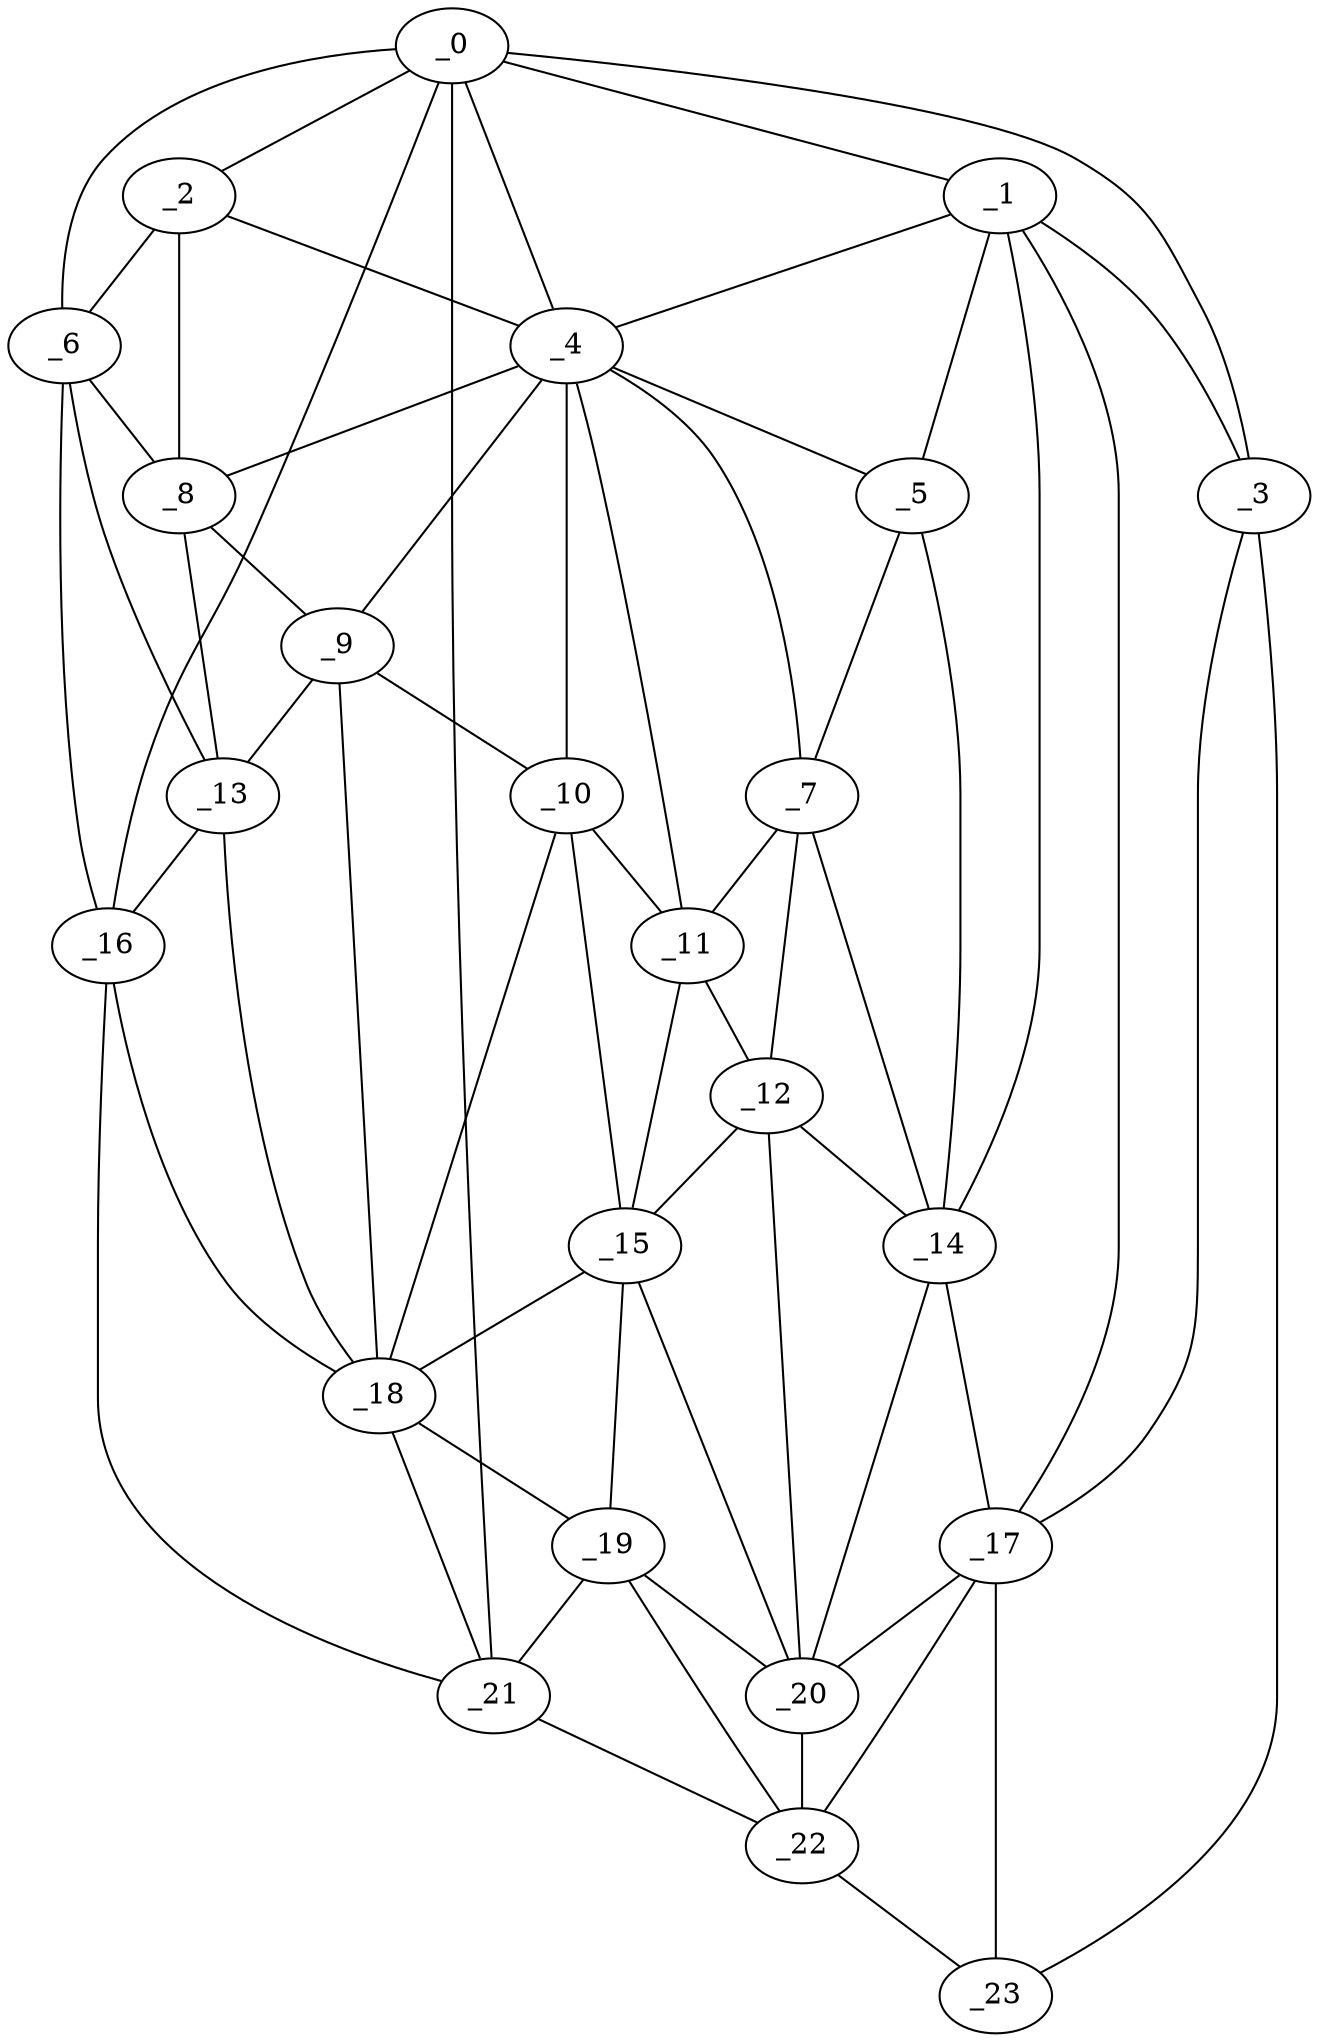 graph "obj84__270.gxl" {
	_0	 [x=24,
		y=4];
	_1	 [x=35,
		y=90];
	_0 -- _1	 [valence=1];
	_2	 [x=36,
		y=10];
	_0 -- _2	 [valence=2];
	_3	 [x=36,
		y=123];
	_0 -- _3	 [valence=1];
	_4	 [x=40,
		y=42];
	_0 -- _4	 [valence=1];
	_6	 [x=46,
		y=8];
	_0 -- _6	 [valence=1];
	_16	 [x=61,
		y=7];
	_0 -- _16	 [valence=1];
	_21	 [x=86,
		y=3];
	_0 -- _21	 [valence=1];
	_1 -- _3	 [valence=2];
	_1 -- _4	 [valence=1];
	_5	 [x=44,
		y=61];
	_1 -- _5	 [valence=2];
	_14	 [x=57,
		y=66];
	_1 -- _14	 [valence=1];
	_17	 [x=62,
		y=72];
	_1 -- _17	 [valence=1];
	_2 -- _4	 [valence=1];
	_2 -- _6	 [valence=1];
	_8	 [x=49,
		y=25];
	_2 -- _8	 [valence=2];
	_3 -- _17	 [valence=1];
	_23	 [x=102,
		y=121];
	_3 -- _23	 [valence=1];
	_4 -- _5	 [valence=2];
	_7	 [x=47,
		y=60];
	_4 -- _7	 [valence=1];
	_4 -- _8	 [valence=2];
	_9	 [x=50,
		y=35];
	_4 -- _9	 [valence=2];
	_10	 [x=52,
		y=44];
	_4 -- _10	 [valence=2];
	_11	 [x=53,
		y=50];
	_4 -- _11	 [valence=1];
	_5 -- _7	 [valence=2];
	_5 -- _14	 [valence=2];
	_6 -- _8	 [valence=2];
	_13	 [x=57,
		y=22];
	_6 -- _13	 [valence=1];
	_6 -- _16	 [valence=2];
	_7 -- _11	 [valence=2];
	_12	 [x=55,
		y=61];
	_7 -- _12	 [valence=2];
	_7 -- _14	 [valence=2];
	_8 -- _9	 [valence=1];
	_8 -- _13	 [valence=2];
	_9 -- _10	 [valence=2];
	_9 -- _13	 [valence=2];
	_18	 [x=66,
		y=31];
	_9 -- _18	 [valence=2];
	_10 -- _11	 [valence=2];
	_15	 [x=58,
		y=49];
	_10 -- _15	 [valence=1];
	_10 -- _18	 [valence=2];
	_11 -- _12	 [valence=1];
	_11 -- _15	 [valence=1];
	_12 -- _14	 [valence=2];
	_12 -- _15	 [valence=1];
	_20	 [x=71,
		y=58];
	_12 -- _20	 [valence=1];
	_13 -- _16	 [valence=2];
	_13 -- _18	 [valence=2];
	_14 -- _17	 [valence=1];
	_14 -- _20	 [valence=2];
	_15 -- _18	 [valence=2];
	_19	 [x=70,
		y=50];
	_15 -- _19	 [valence=1];
	_15 -- _20	 [valence=2];
	_16 -- _18	 [valence=2];
	_16 -- _21	 [valence=2];
	_17 -- _20	 [valence=2];
	_22	 [x=101,
		y=87];
	_17 -- _22	 [valence=1];
	_17 -- _23	 [valence=2];
	_18 -- _19	 [valence=1];
	_18 -- _21	 [valence=2];
	_19 -- _20	 [valence=2];
	_19 -- _21	 [valence=1];
	_19 -- _22	 [valence=2];
	_20 -- _22	 [valence=1];
	_21 -- _22	 [valence=1];
	_22 -- _23	 [valence=1];
}
